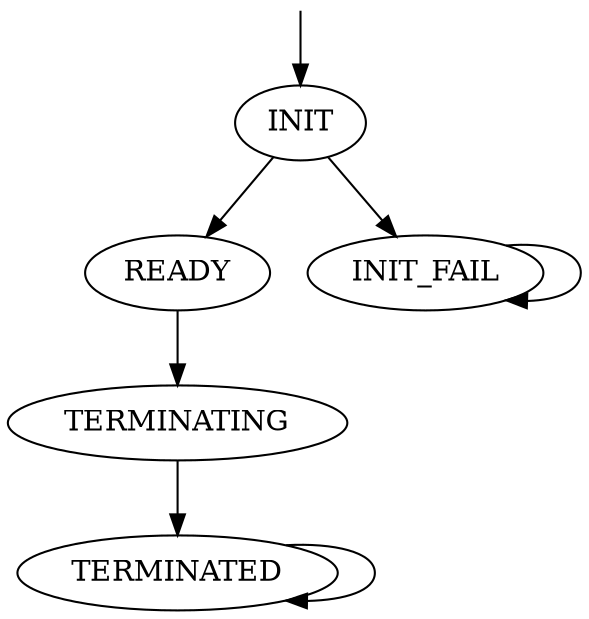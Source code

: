 digraph A {
"" [shape=none,height=0]
"" -> INIT
INIT -> READY
INIT -> INIT_FAIL
INIT_FAIL -> INIT_FAIL
READY -> TERMINATING
TERMINATING -> TERMINATED
TERMINATED -> TERMINATED
}